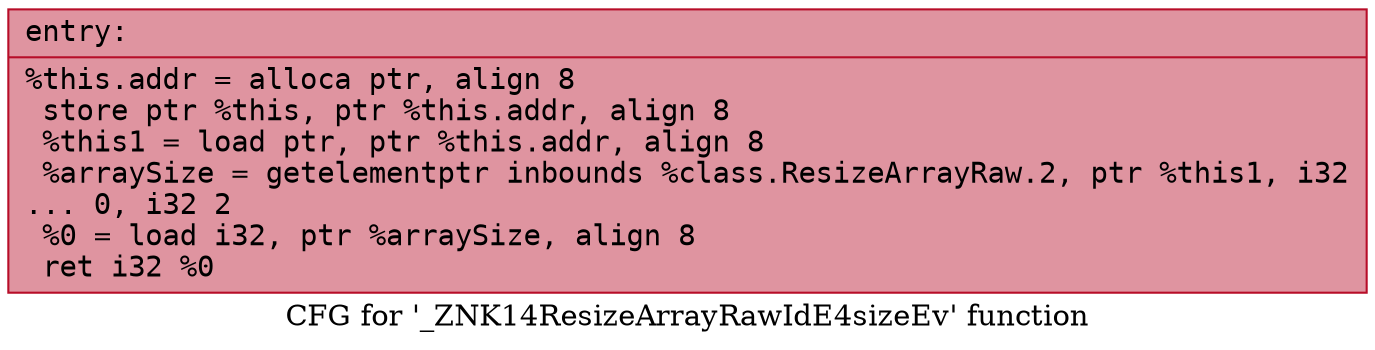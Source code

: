 digraph "CFG for '_ZNK14ResizeArrayRawIdE4sizeEv' function" {
	label="CFG for '_ZNK14ResizeArrayRawIdE4sizeEv' function";

	Node0x5621f7749780 [shape=record,color="#b70d28ff", style=filled, fillcolor="#b70d2870" fontname="Courier",label="{entry:\l|  %this.addr = alloca ptr, align 8\l  store ptr %this, ptr %this.addr, align 8\l  %this1 = load ptr, ptr %this.addr, align 8\l  %arraySize = getelementptr inbounds %class.ResizeArrayRaw.2, ptr %this1, i32\l... 0, i32 2\l  %0 = load i32, ptr %arraySize, align 8\l  ret i32 %0\l}"];
}
